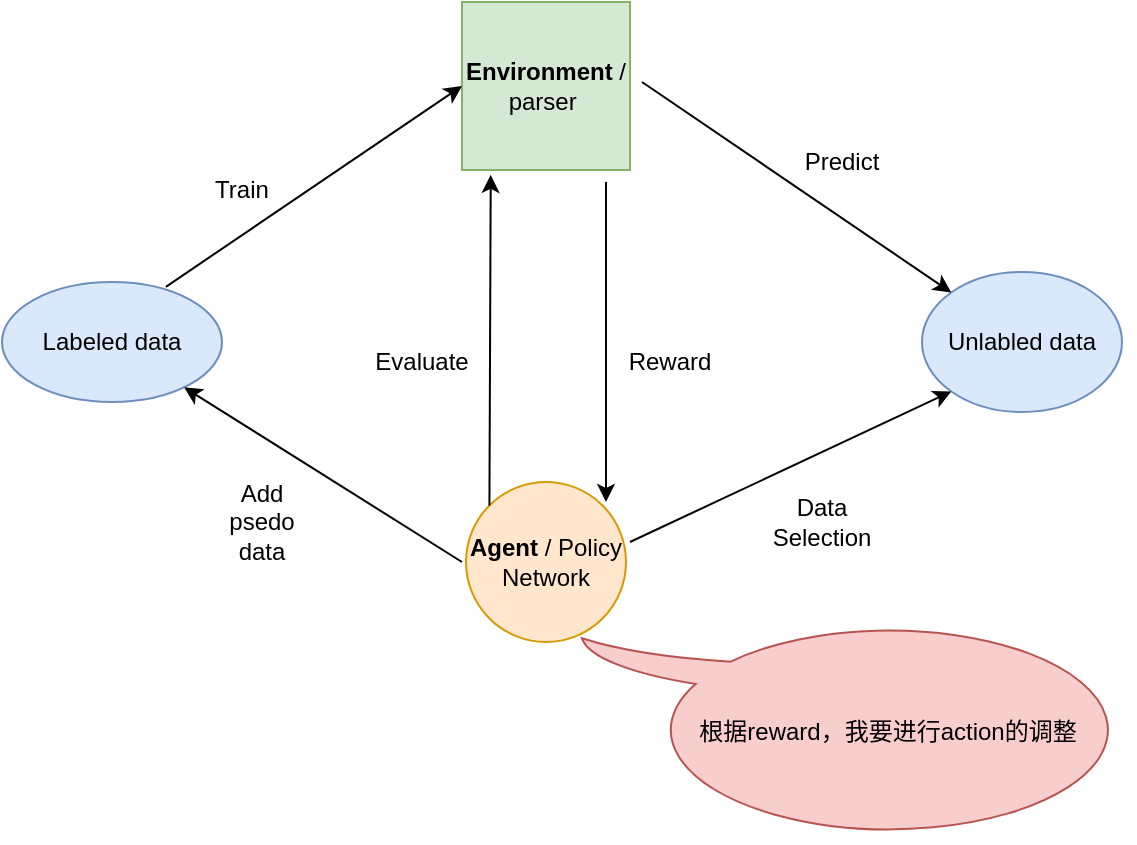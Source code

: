 <mxfile version="13.7.7" type="github"><diagram id="ZldsO3T2IZSzN-Qsi8cf" name="Page-1"><mxGraphModel dx="1038" dy="531" grid="1" gridSize="10" guides="1" tooltips="1" connect="1" arrows="1" fold="1" page="1" pageScale="1" pageWidth="827" pageHeight="1169" math="0" shadow="0"><root><mxCell id="0"/><mxCell id="1" parent="0"/><mxCell id="NFbd3Awa0tOnauxv7pfo-1" value="&lt;b&gt;Agent&lt;/b&gt; / Policy Network" style="ellipse;whiteSpace=wrap;html=1;aspect=fixed;fillColor=#ffe6cc;strokeColor=#d79b00;" vertex="1" parent="1"><mxGeometry x="372" y="320" width="80" height="80" as="geometry"/></mxCell><mxCell id="NFbd3Awa0tOnauxv7pfo-2" value="&lt;b&gt;Environment&lt;/b&gt; / parser&amp;nbsp;" style="whiteSpace=wrap;html=1;aspect=fixed;fillColor=#d5e8d4;strokeColor=#82b366;" vertex="1" parent="1"><mxGeometry x="370" y="80" width="84" height="84" as="geometry"/></mxCell><mxCell id="NFbd3Awa0tOnauxv7pfo-3" value="Labeled data" style="ellipse;whiteSpace=wrap;html=1;fillColor=#dae8fc;strokeColor=#6c8ebf;" vertex="1" parent="1"><mxGeometry x="140" y="220" width="110" height="60" as="geometry"/></mxCell><mxCell id="NFbd3Awa0tOnauxv7pfo-4" value="Unlabled data" style="ellipse;whiteSpace=wrap;html=1;fillColor=#dae8fc;strokeColor=#6c8ebf;" vertex="1" parent="1"><mxGeometry x="600" y="215" width="100" height="70" as="geometry"/></mxCell><mxCell id="NFbd3Awa0tOnauxv7pfo-10" value="" style="endArrow=classic;html=1;entryX=0;entryY=1;entryDx=0;entryDy=0;" edge="1" parent="1" target="NFbd3Awa0tOnauxv7pfo-4"><mxGeometry width="50" height="50" relative="1" as="geometry"><mxPoint x="454" y="350" as="sourcePoint"/><mxPoint x="504" y="300" as="targetPoint"/></mxGeometry></mxCell><object label="" id="NFbd3Awa0tOnauxv7pfo-13"><mxCell style="endArrow=classic;html=1;entryX=0;entryY=0;entryDx=0;entryDy=0;" edge="1" parent="1" target="NFbd3Awa0tOnauxv7pfo-4"><mxGeometry width="50" height="50" relative="1" as="geometry"><mxPoint x="460" y="120" as="sourcePoint"/><mxPoint x="550" y="90" as="targetPoint"/></mxGeometry></mxCell></object><mxCell id="NFbd3Awa0tOnauxv7pfo-14" value="Predict" style="text;html=1;strokeColor=none;fillColor=none;align=center;verticalAlign=middle;whiteSpace=wrap;rounded=0;" vertex="1" parent="1"><mxGeometry x="540" y="150" width="40" height="20" as="geometry"/></mxCell><mxCell id="NFbd3Awa0tOnauxv7pfo-15" value="Data Selection" style="text;html=1;strokeColor=none;fillColor=none;align=center;verticalAlign=middle;whiteSpace=wrap;rounded=0;" vertex="1" parent="1"><mxGeometry x="530" y="330" width="40" height="20" as="geometry"/></mxCell><mxCell id="NFbd3Awa0tOnauxv7pfo-16" value="" style="endArrow=classic;html=1;exitX=0;exitY=0;exitDx=0;exitDy=0;entryX=0.171;entryY=1.029;entryDx=0;entryDy=0;entryPerimeter=0;" edge="1" parent="1" source="NFbd3Awa0tOnauxv7pfo-1" target="NFbd3Awa0tOnauxv7pfo-2"><mxGeometry width="50" height="50" relative="1" as="geometry"><mxPoint x="390" y="280" as="sourcePoint"/><mxPoint x="440" y="230" as="targetPoint"/></mxGeometry></mxCell><mxCell id="NFbd3Awa0tOnauxv7pfo-17" value="" style="endArrow=classic;html=1;" edge="1" parent="1"><mxGeometry width="50" height="50" relative="1" as="geometry"><mxPoint x="442" y="170" as="sourcePoint"/><mxPoint x="442" y="330" as="targetPoint"/><Array as="points"/></mxGeometry></mxCell><mxCell id="NFbd3Awa0tOnauxv7pfo-18" value="Evaluate" style="text;html=1;strokeColor=none;fillColor=none;align=center;verticalAlign=middle;whiteSpace=wrap;rounded=0;" vertex="1" parent="1"><mxGeometry x="330" y="250" width="40" height="20" as="geometry"/></mxCell><mxCell id="NFbd3Awa0tOnauxv7pfo-19" value="Reward" style="text;html=1;strokeColor=none;fillColor=none;align=center;verticalAlign=middle;whiteSpace=wrap;rounded=0;" vertex="1" parent="1"><mxGeometry x="454" y="250" width="40" height="20" as="geometry"/></mxCell><mxCell id="NFbd3Awa0tOnauxv7pfo-20" value="" style="endArrow=classic;html=1;" edge="1" parent="1" target="NFbd3Awa0tOnauxv7pfo-3"><mxGeometry width="50" height="50" relative="1" as="geometry"><mxPoint x="370" y="360" as="sourcePoint"/><mxPoint x="280" y="270" as="targetPoint"/></mxGeometry></mxCell><mxCell id="NFbd3Awa0tOnauxv7pfo-21" value="Add psedo data" style="text;html=1;strokeColor=none;fillColor=none;align=center;verticalAlign=middle;whiteSpace=wrap;rounded=0;" vertex="1" parent="1"><mxGeometry x="250" y="330" width="40" height="20" as="geometry"/></mxCell><mxCell id="NFbd3Awa0tOnauxv7pfo-22" value="" style="endArrow=classic;html=1;entryX=0;entryY=0.5;entryDx=0;entryDy=0;exitX=0.745;exitY=0.04;exitDx=0;exitDy=0;exitPerimeter=0;" edge="1" parent="1" source="NFbd3Awa0tOnauxv7pfo-3" target="NFbd3Awa0tOnauxv7pfo-2"><mxGeometry width="50" height="50" relative="1" as="geometry"><mxPoint x="230" y="230" as="sourcePoint"/><mxPoint x="280" y="180" as="targetPoint"/></mxGeometry></mxCell><mxCell id="NFbd3Awa0tOnauxv7pfo-24" value="Train" style="text;html=1;strokeColor=none;fillColor=none;align=center;verticalAlign=middle;whiteSpace=wrap;rounded=0;" vertex="1" parent="1"><mxGeometry x="240" y="164" width="40" height="20" as="geometry"/></mxCell><mxCell id="NFbd3Awa0tOnauxv7pfo-31" value="&amp;nbsp; &amp;nbsp; &amp;nbsp; &amp;nbsp; &amp;nbsp;根据reward，我要进行action的调整" style="whiteSpace=wrap;html=1;shape=mxgraph.basic.oval_callout;direction=south;fillColor=#f8cecc;strokeColor=#b85450;" vertex="1" parent="1"><mxGeometry x="430" y="389" width="276" height="111" as="geometry"/></mxCell></root></mxGraphModel></diagram></mxfile>